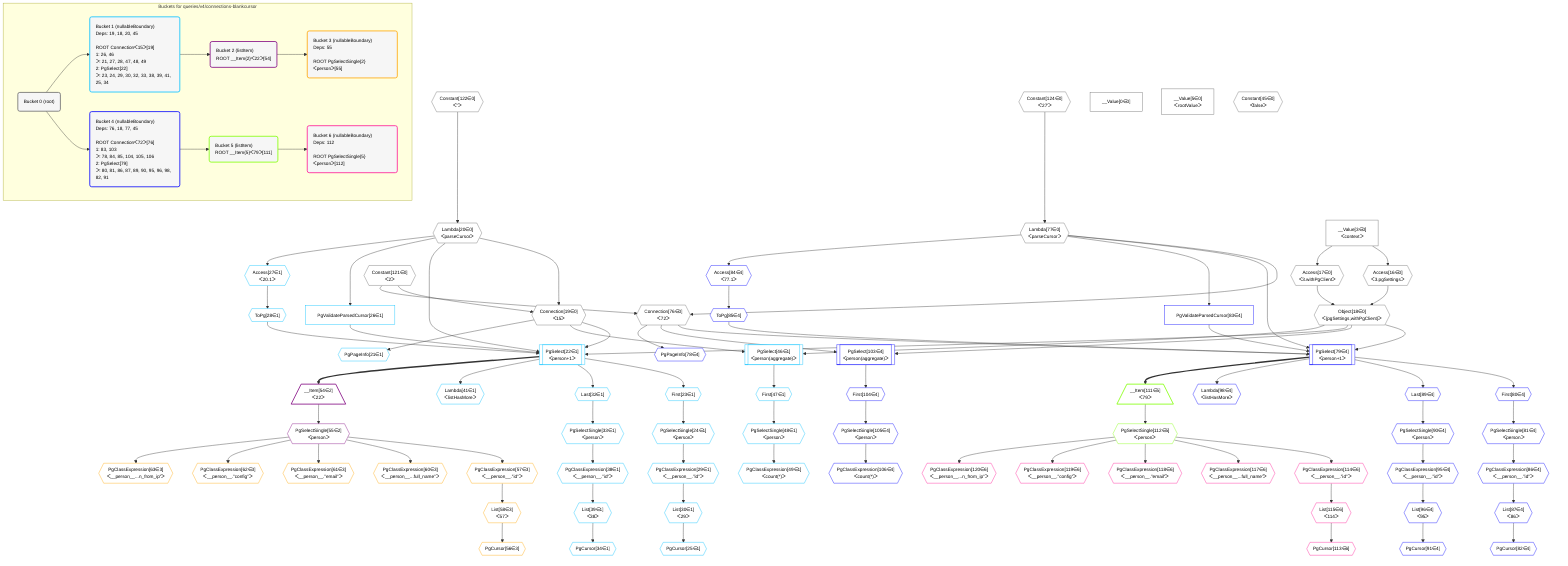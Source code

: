%%{init: {'themeVariables': { 'fontSize': '12px'}}}%%
graph TD
    classDef path fill:#eee,stroke:#000,color:#000
    classDef plan fill:#fff,stroke-width:1px,color:#000
    classDef itemplan fill:#fff,stroke-width:2px,color:#000
    classDef unbatchedplan fill:#dff,stroke-width:1px,color:#000
    classDef sideeffectplan fill:#fcc,stroke-width:2px,color:#000
    classDef bucket fill:#f6f6f6,color:#000,stroke-width:2px,text-align:left


    %% plan dependencies
    Object18{{"Object[18∈0]<br />ᐸ{pgSettings,withPgClient}ᐳ"}}:::plan
    Access16{{"Access[16∈0]<br />ᐸ3.pgSettingsᐳ"}}:::plan
    Access17{{"Access[17∈0]<br />ᐸ3.withPgClientᐳ"}}:::plan
    Access16 & Access17 --> Object18
    Connection19{{"Connection[19∈0]<br />ᐸ15ᐳ"}}:::plan
    Constant121{{"Constant[121∈0]<br />ᐸ2ᐳ"}}:::plan
    Lambda20{{"Lambda[20∈0]<br />ᐸparseCursorᐳ"}}:::plan
    Constant121 & Lambda20 --> Connection19
    Connection76{{"Connection[76∈0]<br />ᐸ72ᐳ"}}:::plan
    Lambda77{{"Lambda[77∈0]<br />ᐸparseCursorᐳ"}}:::plan
    Constant121 & Lambda77 --> Connection76
    __Value3["__Value[3∈0]<br />ᐸcontextᐳ"]:::plan
    __Value3 --> Access16
    __Value3 --> Access17
    Constant122{{"Constant[122∈0]<br />ᐸ''ᐳ"}}:::plan
    Constant122 --> Lambda20
    Constant124{{"Constant[124∈0]<br />ᐸ'27'ᐳ"}}:::plan
    Constant124 --> Lambda77
    __Value0["__Value[0∈0]"]:::plan
    __Value5["__Value[5∈0]<br />ᐸrootValueᐳ"]:::plan
    Constant45{{"Constant[45∈0]<br />ᐸfalseᐳ"}}:::plan
    PgSelect79[["PgSelect[79∈4]<br />ᐸperson+1ᐳ"]]:::plan
    PgValidateParsedCursor83["PgValidateParsedCursor[83∈4]"]:::plan
    ToPg85{{"ToPg[85∈4]"}}:::plan
    Object18 & Connection76 & Lambda77 & PgValidateParsedCursor83 & ToPg85 --> PgSelect79
    PgSelect103[["PgSelect[103∈4]<br />ᐸperson(aggregate)ᐳ"]]:::plan
    Object18 & Connection76 --> PgSelect103
    PgPageInfo78{{"PgPageInfo[78∈4]"}}:::plan
    Connection76 --> PgPageInfo78
    Lambda77 --> PgValidateParsedCursor83
    Access84{{"Access[84∈4]<br />ᐸ77.1ᐳ"}}:::plan
    Lambda77 --> Access84
    Access84 --> ToPg85
    First80{{"First[80∈4]"}}:::plan
    PgSelect79 --> First80
    PgSelectSingle81{{"PgSelectSingle[81∈4]<br />ᐸpersonᐳ"}}:::plan
    First80 --> PgSelectSingle81
    PgClassExpression86{{"PgClassExpression[86∈4]<br />ᐸ__person__.”id”ᐳ"}}:::plan
    PgSelectSingle81 --> PgClassExpression86
    List87{{"List[87∈4]<br />ᐸ86ᐳ"}}:::plan
    PgClassExpression86 --> List87
    PgCursor82{{"PgCursor[82∈4]"}}:::plan
    List87 --> PgCursor82
    Last89{{"Last[89∈4]"}}:::plan
    PgSelect79 --> Last89
    PgSelectSingle90{{"PgSelectSingle[90∈4]<br />ᐸpersonᐳ"}}:::plan
    Last89 --> PgSelectSingle90
    PgClassExpression95{{"PgClassExpression[95∈4]<br />ᐸ__person__.”id”ᐳ"}}:::plan
    PgSelectSingle90 --> PgClassExpression95
    List96{{"List[96∈4]<br />ᐸ95ᐳ"}}:::plan
    PgClassExpression95 --> List96
    PgCursor91{{"PgCursor[91∈4]"}}:::plan
    List96 --> PgCursor91
    Lambda98{{"Lambda[98∈4]<br />ᐸlistHasMoreᐳ"}}:::plan
    PgSelect79 --> Lambda98
    First104{{"First[104∈4]"}}:::plan
    PgSelect103 --> First104
    PgSelectSingle105{{"PgSelectSingle[105∈4]<br />ᐸpersonᐳ"}}:::plan
    First104 --> PgSelectSingle105
    PgClassExpression106{{"PgClassExpression[106∈4]<br />ᐸcount(*)ᐳ"}}:::plan
    PgSelectSingle105 --> PgClassExpression106
    PgSelect22[["PgSelect[22∈1]<br />ᐸperson+1ᐳ"]]:::plan
    PgValidateParsedCursor26["PgValidateParsedCursor[26∈1]"]:::plan
    ToPg28{{"ToPg[28∈1]"}}:::plan
    Object18 & Connection19 & Lambda20 & PgValidateParsedCursor26 & ToPg28 --> PgSelect22
    PgSelect46[["PgSelect[46∈1]<br />ᐸperson(aggregate)ᐳ"]]:::plan
    Object18 & Connection19 --> PgSelect46
    PgPageInfo21{{"PgPageInfo[21∈1]"}}:::plan
    Connection19 --> PgPageInfo21
    Lambda20 --> PgValidateParsedCursor26
    Access27{{"Access[27∈1]<br />ᐸ20.1ᐳ"}}:::plan
    Lambda20 --> Access27
    Access27 --> ToPg28
    First23{{"First[23∈1]"}}:::plan
    PgSelect22 --> First23
    PgSelectSingle24{{"PgSelectSingle[24∈1]<br />ᐸpersonᐳ"}}:::plan
    First23 --> PgSelectSingle24
    PgClassExpression29{{"PgClassExpression[29∈1]<br />ᐸ__person__.”id”ᐳ"}}:::plan
    PgSelectSingle24 --> PgClassExpression29
    List30{{"List[30∈1]<br />ᐸ29ᐳ"}}:::plan
    PgClassExpression29 --> List30
    PgCursor25{{"PgCursor[25∈1]"}}:::plan
    List30 --> PgCursor25
    Last32{{"Last[32∈1]"}}:::plan
    PgSelect22 --> Last32
    PgSelectSingle33{{"PgSelectSingle[33∈1]<br />ᐸpersonᐳ"}}:::plan
    Last32 --> PgSelectSingle33
    PgClassExpression38{{"PgClassExpression[38∈1]<br />ᐸ__person__.”id”ᐳ"}}:::plan
    PgSelectSingle33 --> PgClassExpression38
    List39{{"List[39∈1]<br />ᐸ38ᐳ"}}:::plan
    PgClassExpression38 --> List39
    PgCursor34{{"PgCursor[34∈1]"}}:::plan
    List39 --> PgCursor34
    Lambda41{{"Lambda[41∈1]<br />ᐸlistHasMoreᐳ"}}:::plan
    PgSelect22 --> Lambda41
    First47{{"First[47∈1]"}}:::plan
    PgSelect46 --> First47
    PgSelectSingle48{{"PgSelectSingle[48∈1]<br />ᐸpersonᐳ"}}:::plan
    First47 --> PgSelectSingle48
    PgClassExpression49{{"PgClassExpression[49∈1]<br />ᐸcount(*)ᐳ"}}:::plan
    PgSelectSingle48 --> PgClassExpression49
    __Item54[/"__Item[54∈2]<br />ᐸ22ᐳ"\]:::itemplan
    PgSelect22 ==> __Item54
    PgSelectSingle55{{"PgSelectSingle[55∈2]<br />ᐸpersonᐳ"}}:::plan
    __Item54 --> PgSelectSingle55
    __Item111[/"__Item[111∈5]<br />ᐸ79ᐳ"\]:::itemplan
    PgSelect79 ==> __Item111
    PgSelectSingle112{{"PgSelectSingle[112∈5]<br />ᐸpersonᐳ"}}:::plan
    __Item111 --> PgSelectSingle112
    PgClassExpression57{{"PgClassExpression[57∈3]<br />ᐸ__person__.”id”ᐳ"}}:::plan
    PgSelectSingle55 --> PgClassExpression57
    List58{{"List[58∈3]<br />ᐸ57ᐳ"}}:::plan
    PgClassExpression57 --> List58
    PgCursor56{{"PgCursor[56∈3]"}}:::plan
    List58 --> PgCursor56
    PgClassExpression60{{"PgClassExpression[60∈3]<br />ᐸ__person__...full_name”ᐳ"}}:::plan
    PgSelectSingle55 --> PgClassExpression60
    PgClassExpression61{{"PgClassExpression[61∈3]<br />ᐸ__person__.”email”ᐳ"}}:::plan
    PgSelectSingle55 --> PgClassExpression61
    PgClassExpression62{{"PgClassExpression[62∈3]<br />ᐸ__person__.”config”ᐳ"}}:::plan
    PgSelectSingle55 --> PgClassExpression62
    PgClassExpression63{{"PgClassExpression[63∈3]<br />ᐸ__person__...n_from_ip”ᐳ"}}:::plan
    PgSelectSingle55 --> PgClassExpression63
    PgClassExpression114{{"PgClassExpression[114∈6]<br />ᐸ__person__.”id”ᐳ"}}:::plan
    PgSelectSingle112 --> PgClassExpression114
    List115{{"List[115∈6]<br />ᐸ114ᐳ"}}:::plan
    PgClassExpression114 --> List115
    PgCursor113{{"PgCursor[113∈6]"}}:::plan
    List115 --> PgCursor113
    PgClassExpression117{{"PgClassExpression[117∈6]<br />ᐸ__person__...full_name”ᐳ"}}:::plan
    PgSelectSingle112 --> PgClassExpression117
    PgClassExpression118{{"PgClassExpression[118∈6]<br />ᐸ__person__.”email”ᐳ"}}:::plan
    PgSelectSingle112 --> PgClassExpression118
    PgClassExpression119{{"PgClassExpression[119∈6]<br />ᐸ__person__.”config”ᐳ"}}:::plan
    PgSelectSingle112 --> PgClassExpression119
    PgClassExpression120{{"PgClassExpression[120∈6]<br />ᐸ__person__...n_from_ip”ᐳ"}}:::plan
    PgSelectSingle112 --> PgClassExpression120

    %% define steps

    subgraph "Buckets for queries/v4/connections-blankcursor"
    Bucket0("Bucket 0 (root)"):::bucket
    classDef bucket0 stroke:#696969
    class Bucket0,__Value0,__Value3,__Value5,Access16,Access17,Object18,Connection19,Lambda20,Constant45,Connection76,Lambda77,Constant121,Constant122,Constant124 bucket0
    Bucket1("Bucket 1 (nullableBoundary)<br />Deps: 19, 18, 20, 45<br /><br />ROOT Connectionᐸ15ᐳ[19]<br />1: 26, 46<br />ᐳ: 21, 27, 28, 47, 48, 49<br />2: PgSelect[22]<br />ᐳ: 23, 24, 29, 30, 32, 33, 38, 39, 41, 25, 34"):::bucket
    classDef bucket1 stroke:#00bfff
    class Bucket1,PgPageInfo21,PgSelect22,First23,PgSelectSingle24,PgCursor25,PgValidateParsedCursor26,Access27,ToPg28,PgClassExpression29,List30,Last32,PgSelectSingle33,PgCursor34,PgClassExpression38,List39,Lambda41,PgSelect46,First47,PgSelectSingle48,PgClassExpression49 bucket1
    Bucket2("Bucket 2 (listItem)<br />ROOT __Item{2}ᐸ22ᐳ[54]"):::bucket
    classDef bucket2 stroke:#7f007f
    class Bucket2,__Item54,PgSelectSingle55 bucket2
    Bucket3("Bucket 3 (nullableBoundary)<br />Deps: 55<br /><br />ROOT PgSelectSingle{2}ᐸpersonᐳ[55]"):::bucket
    classDef bucket3 stroke:#ffa500
    class Bucket3,PgCursor56,PgClassExpression57,List58,PgClassExpression60,PgClassExpression61,PgClassExpression62,PgClassExpression63 bucket3
    Bucket4("Bucket 4 (nullableBoundary)<br />Deps: 76, 18, 77, 45<br /><br />ROOT Connectionᐸ72ᐳ[76]<br />1: 83, 103<br />ᐳ: 78, 84, 85, 104, 105, 106<br />2: PgSelect[79]<br />ᐳ: 80, 81, 86, 87, 89, 90, 95, 96, 98, 82, 91"):::bucket
    classDef bucket4 stroke:#0000ff
    class Bucket4,PgPageInfo78,PgSelect79,First80,PgSelectSingle81,PgCursor82,PgValidateParsedCursor83,Access84,ToPg85,PgClassExpression86,List87,Last89,PgSelectSingle90,PgCursor91,PgClassExpression95,List96,Lambda98,PgSelect103,First104,PgSelectSingle105,PgClassExpression106 bucket4
    Bucket5("Bucket 5 (listItem)<br />ROOT __Item{5}ᐸ79ᐳ[111]"):::bucket
    classDef bucket5 stroke:#7fff00
    class Bucket5,__Item111,PgSelectSingle112 bucket5
    Bucket6("Bucket 6 (nullableBoundary)<br />Deps: 112<br /><br />ROOT PgSelectSingle{5}ᐸpersonᐳ[112]"):::bucket
    classDef bucket6 stroke:#ff1493
    class Bucket6,PgCursor113,PgClassExpression114,List115,PgClassExpression117,PgClassExpression118,PgClassExpression119,PgClassExpression120 bucket6
    Bucket0 --> Bucket1 & Bucket4
    Bucket1 --> Bucket2
    Bucket2 --> Bucket3
    Bucket4 --> Bucket5
    Bucket5 --> Bucket6
    end